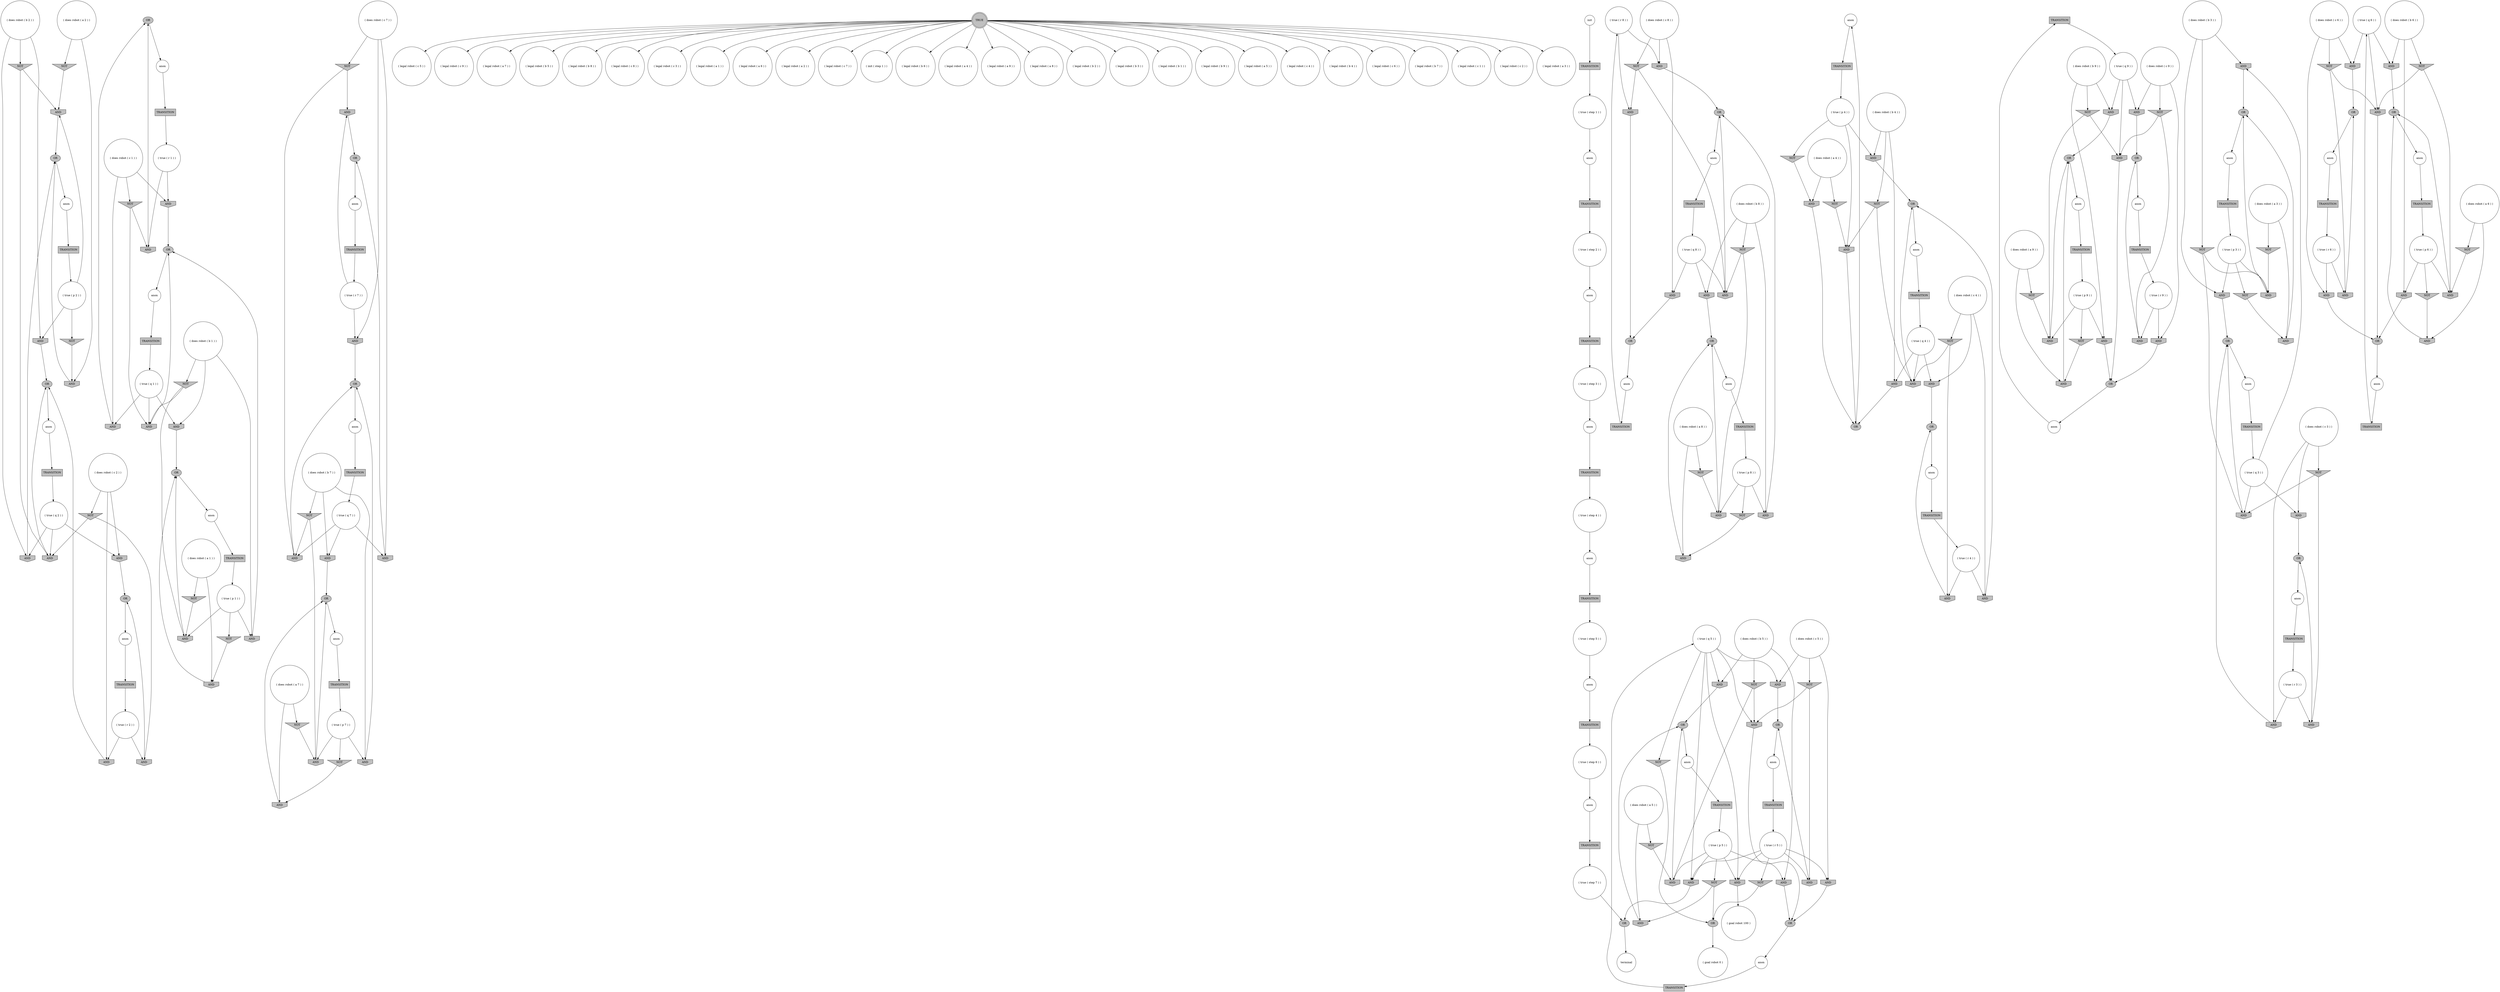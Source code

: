 digraph propNet
{
	"@2c8210fc"[shape=circle, style= filled, fillcolor=white, label="( does robot ( b 2 ) )"]; "@2c8210fc"->"@f292738"; "@2c8210fc"->"@2dabcea"; "@2c8210fc"->"@37c3432a"; 
	"@19aa5882"[shape=ellipse, style= filled, fillcolor=grey, label="OR"]; "@19aa5882"->"@7e98cbf7"; 
	"@24442c76"[shape=invhouse, style= filled, fillcolor=grey, label="AND"]; "@24442c76"->"@45c81ac0"; 
	"@5dd6c336"[shape=circle, style= filled, fillcolor=white, label="( legal robot ( c 5 ) )"]; 
	"@36e3fd79"[shape=circle, style= filled, fillcolor=white, label="anon"]; "@36e3fd79"->"@44091520"; 
	"@6f628b8d"[shape=invtriangle, style= filled, fillcolor=grey, label="NOT"]; "@6f628b8d"->"@2eb80f1c"; 
	"@659e733e"[shape=circle, style= filled, fillcolor=white, label="( does robot ( a 1 ) )"]; "@659e733e"->"@1ec3362f"; "@659e733e"->"@5a01f91"; 
	"@41ed54a0"[shape=circle, style= filled, fillcolor=white, label="( true ( r 8 ) )"]; "@41ed54a0"->"@308a1f38"; "@41ed54a0"->"@2206270b"; 
	"@6ea85b4"[shape=invtriangle, style= filled, fillcolor=grey, label="NOT"]; "@6ea85b4"->"@eefeff8"; 
	"@39849daf"[shape=circle, style= filled, fillcolor=white, label="anon"]; "@39849daf"->"@2a47b35d"; 
	"@107aa187"[shape=circle, style= filled, fillcolor=white, label="( does robot ( c 1 ) )"]; "@107aa187"->"@66869470"; "@107aa187"->"@6302ae84"; "@107aa187"->"@ff21056"; 
	"@6d1e7cc6"[shape=circle, style= filled, fillcolor=white, label="( legal robot ( c 9 ) )"]; 
	"@7d9ccb73"[shape=box, style= filled, fillcolor=grey, label="TRANSITION"]; "@7d9ccb73"->"@6d854b38"; 
	"@20edbca8"[shape=ellipse, style= filled, fillcolor=grey, label="OR"]; "@20edbca8"->"@57fcca7b"; 
	"@87b7b11"[shape=invtriangle, style= filled, fillcolor=grey, label="NOT"]; "@87b7b11"->"@62cc9d70"; 
	"@67384a6a"[shape=invhouse, style= filled, fillcolor=grey, label="AND"]; "@67384a6a"->"@49e4585"; 
	"@4d7c6bf"[shape=ellipse, style= filled, fillcolor=grey, label="OR"]; "@4d7c6bf"->"@72392814"; 
	"@66869470"[shape=invhouse, style= filled, fillcolor=grey, label="AND"]; "@66869470"->"@19aa5882"; 
	"@73983ad7"[shape=invtriangle, style= filled, fillcolor=grey, label="NOT"]; "@73983ad7"->"@f3f348b"; 
	"@6302ae84"[shape=invtriangle, style= filled, fillcolor=grey, label="NOT"]; "@6302ae84"->"@54be8c3e"; "@6302ae84"->"@450f8ee4"; 
	"@681a791f"[shape=circle, style= filled, fillcolor=white, label="( legal robot ( a 7 ) )"]; 
	"@2f984f7d"[shape=invhouse, style= filled, fillcolor=grey, label="AND"]; "@2f984f7d"->"@318c69a9"; 
	"@40f12b72"[shape=box, style= filled, fillcolor=grey, label="TRANSITION"]; "@40f12b72"->"@453f0a8"; 
	"@698f352"[shape=invhouse, style= filled, fillcolor=grey, label="AND"]; "@698f352"->"@4f7f1d92"; 
	"@43277a30"[shape=box, style= filled, fillcolor=grey, label="TRANSITION"]; "@43277a30"->"@77c30993"; 
	"@40d1e07c"[shape=circle, style= filled, fillcolor=white, label="anon"]; "@40d1e07c"->"@1e34f445"; 
	"@347cb44d"[shape=circle, style= filled, fillcolor=white, label="anon"]; "@347cb44d"->"@3a15da7d"; 
	"@24db14d4"[shape=invhouse, style= filled, fillcolor=grey, label="AND"]; "@24db14d4"->"@4b33f6dd"; 
	"@32487ae0"[shape=circle, style= filled, fillcolor=white, label="( true ( q 6 ) )"]; "@32487ae0"->"@3341b736"; "@32487ae0"->"@c303a60"; "@32487ae0"->"@6a095b8a"; 
	"@7dc8f91e"[shape=circle, style= filled, fillcolor=white, label="anon"]; "@7dc8f91e"->"@56b18494"; 
	"@6177060f"[shape=ellipse, style= filled, fillcolor=grey, label="OR"]; "@6177060f"->"@4d2ef4c6"; 
	"@49b29f80"[shape=circle, style= filled, fillcolor=white, label="( legal robot ( b 5 ) )"]; 
	"@1639d811"[shape=invtriangle, style= filled, fillcolor=grey, label="NOT"]; "@1639d811"->"@2f984f7d"; "@1639d811"->"@5a0eddac"; 
	"@22489c42"[shape=invhouse, style= filled, fillcolor=grey, label="AND"]; "@22489c42"->"@67214626"; 
	"@73e492d8"[shape=invhouse, style= filled, fillcolor=grey, label="AND"]; "@73e492d8"->"@15517e5e"; 
	"@962e703"[shape=circle, style= filled, fillcolor=white, label="( true ( q 5 ) )"]; "@962e703"->"@73e492d8"; "@962e703"->"@127f2261"; "@962e703"->"@12e90e23"; "@962e703"->"@68e0ada6"; "@962e703"->"@6c98a8b8"; "@962e703"->"@218c6982"; 
	"@78ecf608"[shape=circle, style= filled, fillcolor=white, label="( true ( r 6 ) )"]; "@78ecf608"->"@70b11164"; "@78ecf608"->"@706ee404"; 
	"@55ad6c98"[shape=circle, style= filled, fillcolor=white, label="( true ( step 4 ) )"]; "@55ad6c98"->"@4e6d670a"; 
	"@4a9b601d"[shape=invtriangle, style= filled, fillcolor=grey, label="NOT"]; "@4a9b601d"->"@1ec3362f"; 
	"@655e3dc4"[shape=circle, style= filled, fillcolor=white, label="anon"]; "@655e3dc4"->"@132cd8d4"; 
	"@56cdd54e"[shape=invhouse, style= filled, fillcolor=grey, label="AND"]; "@56cdd54e"->"@163fc47c"; 
	"@7446a09b"[shape=box, style= filled, fillcolor=grey, label="TRANSITION"]; "@7446a09b"->"@1bd97d0d"; 
	"@41697023"[shape=circle, style= filled, fillcolor=white, label="( does robot ( c 3 ) )"]; "@41697023"->"@71412b61"; "@41697023"->"@622f996f"; "@41697023"->"@7fefa490"; 
	"@44091520"[shape=box, style= filled, fillcolor=grey, label="TRANSITION"]; "@44091520"->"@7c514f7f"; 
	"@72a60191"[shape=invtriangle, style= filled, fillcolor=grey, label="NOT"]; "@72a60191"->"@70b11164"; "@72a60191"->"@3341b736"; 
	"@132cd8d4"[shape=box, style= filled, fillcolor=grey, label="TRANSITION"]; "@132cd8d4"->"@55ad6c98"; 
	"@661e937f"[shape=invtriangle, style= filled, fillcolor=grey, label="NOT"]; "@661e937f"->"@6165ab39"; "@661e937f"->"@5a388c74"; 
	"@140fbbbc"[shape=invhouse, style= filled, fillcolor=grey, label="AND"]; "@140fbbbc"->"@4ab4faeb"; 
	"@5454570a"[shape=circle, style= filled, fillcolor=white, label="anon"]; "@5454570a"->"@43277a30"; 
	"@6360f5bf"[shape=circle, style= filled, fillcolor=white, label="( does robot ( c 6 ) )"]; "@6360f5bf"->"@706ee404"; "@6360f5bf"->"@c303a60"; "@6360f5bf"->"@72a60191"; 
	"@1c4c94e5"[shape=invhouse, style= filled, fillcolor=grey, label="AND"]; "@1c4c94e5"->"@7f8837f1"; 
	"@6487cd5c"[shape=invhouse, style= filled, fillcolor=grey, label="AND"]; "@6487cd5c"->"@7f8837f1"; 
	"@44285d14"[shape=invhouse, style= filled, fillcolor=grey, label="AND"]; "@44285d14"->"@45c81ac0"; 
	"@3d360c93"[shape=ellipse, style= filled, fillcolor=grey, label="OR"]; "@3d360c93"->"@2773a64a"; 
	"@540e1666"[shape=circle, style= filled, fillcolor=white, label="terminal"]; 
	"@450f8ee4"[shape=invhouse, style= filled, fillcolor=grey, label="AND"]; "@450f8ee4"->"@19aa5882"; 
	"@786167d"[shape=invhouse, style= filled, fillcolor=grey, label="AND"]; "@786167d"->"@67673a2"; 
	"@6212f195"[shape=circle, style= filled, fillcolor=white, label="( legal robot ( b 8 ) )"]; 
	"@6c91e321"[shape=circle, style= filled, fillcolor=white, label="( legal robot ( c 8 ) )"]; 
	"@5170a650"[shape=box, style= filled, fillcolor=grey, label="TRANSITION"]; "@5170a650"->"@59cc5d23"; 
	"@629a99eb"[shape=circle, style= filled, fillcolor=white, label="( legal robot ( c 3 ) )"]; 
	"@ba3bc8c"[shape=circle, style= filled, fillcolor=white, label="( legal robot ( a 1 ) )"]; 
	"@4e6d670a"[shape=circle, style= filled, fillcolor=white, label="anon"]; "@4e6d670a"->"@195b6aad"; 
	"@48da5bc0"[shape=box, style= filled, fillcolor=grey, label="TRANSITION"]; "@48da5bc0"->"@d7b79a6"; 
	"@13ced821"[shape=invtriangle, style= filled, fillcolor=grey, label="NOT"]; "@13ced821"->"@70cf68af"; 
	"@7c514f7f"[shape=circle, style= filled, fillcolor=white, label="( true ( step 7 ) )"]; "@7c514f7f"->"@6912d7ae"; 
	"@c4ce427"[shape=circle, style= filled, fillcolor=white, label="( true ( r 2 ) )"]; "@c4ce427"->"@3f7aa2a8"; "@c4ce427"->"@6491cf0b"; 
	"@642726b2"[shape=circle, style= filled, fillcolor=white, label="( legal robot ( a 6 ) )"]; 
	"@6fe30af"[shape=ellipse, style= filled, fillcolor=grey, label="OR"]; "@6fe30af"->"@1a2e34bf"; 
	"@2d9845fb"[shape=circle, style= filled, fillcolor=white, label="( legal robot ( a 2 ) )"]; 
	"@5dd183b7"[shape=circle, style= filled, fillcolor=white, label="( does robot ( b 7 ) )"]; "@5dd183b7"->"@661e937f"; "@5dd183b7"->"@722e242b"; "@5dd183b7"->"@6487cd5c"; 
	"@72392814"[shape=circle, style= filled, fillcolor=white, label="anon"]; "@72392814"->"@40f12b72"; 
	"@314585"[shape=box, style= filled, fillcolor=grey, label="TRANSITION"]; "@314585"->"@6e3e28"; 
	"@7f162a9c"[shape=invtriangle, style= filled, fillcolor=grey, label="NOT"]; "@7f162a9c"->"@847a8f3"; "@7f162a9c"->"@3341b736"; 
	"@447bbfb8"[shape=invhouse, style= filled, fillcolor=grey, label="AND"]; "@447bbfb8"->"@4b33f6dd"; 
	"@65c2fee"[shape=circle, style= filled, fillcolor=white, label="( true ( step 6 ) )"]; "@65c2fee"->"@36e3fd79"; 
	"@706ee404"[shape=invhouse, style= filled, fillcolor=grey, label="AND"]; "@706ee404"->"@4ab4faeb"; 
	"@21ce9f9d"[shape=circle, style= filled, fillcolor=white, label="anon"]; "@21ce9f9d"->"@22cb1edc"; 
	"@3ab6f7f5"[shape=box, style= filled, fillcolor=grey, label="TRANSITION"]; "@3ab6f7f5"->"@7c4f8358"; 
	"@f3f348b"[shape=invhouse, style= filled, fillcolor=grey, label="AND"]; "@f3f348b"->"@67214626"; 
	"@307b56e"[shape=invhouse, style= filled, fillcolor=grey, label="AND"]; "@307b56e"->"@318c69a9"; 
	"@40944dbd"[shape=circle, style= filled, fillcolor=white, label="anon"]; "@40944dbd"->"@6dabcd9b"; 
	"@5c48cd13"[shape=circle, style= filled, fillcolor=white, label="( true ( step 5 ) )"]; "@5c48cd13"->"@6b033450"; 
	"@77bdbf9d"[shape=box, style= filled, fillcolor=grey, label="TRANSITION"]; "@77bdbf9d"->"@594560cf"; 
	"@487bd46a"[shape=ellipse, style= filled, fillcolor=grey, label="OR"]; "@487bd46a"->"@39b6a053"; 
	"@29f2588"[shape=circle, style= filled, fillcolor=white, label="( true ( p 5 ) )"]; "@29f2588"->"@1441c977"; "@29f2588"->"@127f2261"; "@29f2588"->"@12e90e23"; "@29f2588"->"@6080669d"; "@29f2588"->"@457414c8"; 
	"@218c6982"[shape=invhouse, style= filled, fillcolor=grey, label="AND"]; "@218c6982"->"@7860e390"; 
	"@54c707c1"[shape=box, style= filled, fillcolor=grey, label="TRANSITION"]; "@54c707c1"->"@57a3eab6"; 
	"@24ec42e0"[shape=circle, style= filled, fillcolor=white, label="( does robot ( a 8 ) )"]; "@24ec42e0"->"@62cc9d70"; "@24ec42e0"->"@131a9310"; 
	"@4d2ef4c6"[shape=circle, style= filled, fillcolor=white, label="anon"]; "@4d2ef4c6"->"@304a0ac5"; 
	"@6912d7ae"[shape=ellipse, style= filled, fillcolor=grey, label="OR"]; "@6912d7ae"->"@540e1666"; 
	"@70b11164"[shape=invhouse, style= filled, fillcolor=grey, label="AND"]; "@70b11164"->"@3d360c93"; 
	"@76086988"[shape=invtriangle, style= filled, fillcolor=grey, label="NOT"]; "@76086988"->"@22489c42"; "@76086988"->"@3fd83cf4"; 
	"@226e8504"[shape=circle, style= filled, fillcolor=white, label="anon"]; "@226e8504"->"@54c707c1"; 
	"@847a8f3"[shape=invhouse, style= filled, fillcolor=grey, label="AND"]; "@847a8f3"->"@35fb2ef9"; 
	"@4810f0a0"[shape=circle, style= filled, fillcolor=white, label="anon"]; "@4810f0a0"->"@70bb6255"; 
	"@209daa17"[shape=circle, style= filled, fillcolor=white, label="( true ( r 4 ) )"]; "@209daa17"->"@2583d260"; "@209daa17"->"@67384a6a"; 
	"@195b6aad"[shape=box, style= filled, fillcolor=grey, label="TRANSITION"]; "@195b6aad"->"@5c48cd13"; 
	"@5e20dcb7"[shape=invtriangle, style= filled, fillcolor=grey, label="NOT"]; "@5e20dcb7"->"@3f7aa2a8"; "@5e20dcb7"->"@1a21b97e"; 
	"@6d7ffbf"[shape=invtriangle, style= filled, fillcolor=grey, label="NOT"]; "@6d7ffbf"->"@54be8c3e"; "@6d7ffbf"->"@4ed7581b"; 
	"@57fcca7b"[shape=circle, style= filled, fillcolor=white, label="anon"]; "@57fcca7b"->"@7d9ccb73"; 
	"@10731f3f"[shape=circle, style= filled, fillcolor=white, label="( does robot ( b 4 ) )"]; "@10731f3f"->"@76086988"; "@10731f3f"->"@cf546f8"; "@10731f3f"->"@23b6c184"; 
	"@5dd41318"[shape=circle, style= filled, fillcolor=white, label="( true ( r 5 ) )"]; "@5dd41318"->"@c07bacb"; "@5dd41318"->"@127f2261"; "@5dd41318"->"@12e90e23"; "@5dd41318"->"@48fafd42"; "@5dd41318"->"@144f3ba2"; 
	"@18a4edc4"[shape=circle, style= filled, fillcolor=white, label="( true ( p 6 ) )"]; "@18a4edc4"->"@140fbbbc"; "@18a4edc4"->"@13ced821"; "@18a4edc4"->"@847a8f3"; 
	"@654f5021"[shape=box, style= filled, fillcolor=grey, label="TRANSITION"]; "@654f5021"->"@65c2fee"; 
	"@5a388c74"[shape=invhouse, style= filled, fillcolor=grey, label="AND"]; "@5a388c74"->"@7f8837f1"; 
	"@ff21056"[shape=invhouse, style= filled, fillcolor=grey, label="AND"]; "@ff21056"->"@dbb205a"; 
	"@74d8c3ee"[shape=box, style= filled, fillcolor=grey, label="TRANSITION"]; "@74d8c3ee"->"@5dd41318"; 
	"@41d47f59"[shape=circle, style= filled, fillcolor=white, label="( legal robot ( c 7 ) )"]; 
	"@23b6c184"[shape=invhouse, style= filled, fillcolor=grey, label="AND"]; "@23b6c184"->"@67214626"; 
	"@228917a2"[shape=ellipse, style= filled, fillcolor=grey, label="OR"]; "@228917a2"->"@566e9e64"; 
	"@64428527"[shape=circle, style= filled, fillcolor=white, label="anon"]; "@64428527"->"@7446a09b"; 
	"@32e62121"[shape=circle, style= filled, fillcolor=white, label="anon"]; "@32e62121"->"@56ce3b62"; 
	"@5c232697"[shape=invhouse, style= filled, fillcolor=grey, label="AND"]; "@5c232697"->"@4d7c6bf"; 
	"@1bd97d0d"[shape=circle, style= filled, fillcolor=white, label="( true ( p 1 ) )"]; "@1bd97d0d"->"@4a9b601d"; "@1bd97d0d"->"@4ed7581b"; "@1bd97d0d"->"@1a005861"; 
	"@45c81ac0"[shape=ellipse, style= filled, fillcolor=grey, label="OR"]; "@45c81ac0"->"@5454570a"; 
	"@71fc3828"[shape=invhouse, style= filled, fillcolor=grey, label="AND"]; "@71fc3828"->"@318c69a9"; 
	"@3b500efd"[shape=invhouse, style= filled, fillcolor=grey, label="AND"]; "@3b500efd"->"@4b33f6dd"; 
	"@6dabcd9b"[shape=box, style= filled, fillcolor=grey, label="TRANSITION"]; "@6dabcd9b"->"@5082277"; 
	"@155b6116"[shape=invhouse, style= filled, fillcolor=grey, label="AND"]; "@155b6116"->"@4f7f1d92"; 
	"@549ad840"[shape=circle, style= filled, fillcolor=white, label="( does robot ( a 9 ) )"]; "@549ad840"->"@1eb7d25"; "@549ad840"->"@71fc3828"; 
	"@4b7d03c5"[shape=circle, style= filled, fillcolor=white, label="( init ( step 1 ) )"]; 
	"@315863e4"[shape=invtriangle, style= filled, fillcolor=grey, label="NOT"]; "@315863e4"->"@155b6116"; "@315863e4"->"@2206270b"; 
	"@6080669d"[shape=invhouse, style= filled, fillcolor=grey, label="AND"]; "@6080669d"->"@15517e5e"; 
	"@29eb0cd0"[shape=circle, style= filled, fillcolor=white, label="anon"]; "@29eb0cd0"->"@4a6f19d5"; 
	"@388aaff4"[shape=circle, style= filled, fillcolor=white, label="( true ( p 9 ) )"]; "@388aaff4"->"@4ec1429c"; "@388aaff4"->"@2f984f7d"; "@388aaff4"->"@64811e10"; 
	"@3cbe7667"[shape=invhouse, style= filled, fillcolor=grey, label="AND"]; "@3cbe7667"->"@49e4585"; 
	"@5e1558dc"[shape=circle, style= filled, fillcolor=white, label="( legal robot ( b 6 ) )"]; 
	"@70bb6255"[shape=box, style= filled, fillcolor=grey, label="TRANSITION"]; "@70bb6255"->"@35f6ef01"; 
	"@5025bd56"[shape=ellipse, style= filled, fillcolor=grey, label="OR"]; "@5025bd56"->"@5db18235"; 
	"@14b5d05b"[shape=invtriangle, style= filled, fillcolor=grey, label="NOT"]; "@14b5d05b"->"@56cdd54e"; 
	"@7c4f8358"[shape=circle, style= filled, fillcolor=white, label="( true ( q 4 ) )"]; "@7c4f8358"->"@3cbe7667"; "@7c4f8358"->"@3fd83cf4"; "@7c4f8358"->"@23b6c184"; 
	"@4aa193fe"[shape=circle, style= filled, fillcolor=white, label="anon"]; "@4aa193fe"->"@4950b45a"; 
	"@4d092447"[shape=box, style= filled, fillcolor=grey, label="TRANSITION"]; "@4d092447"->"@4e1d2b8e"; 
	"@7c40627c"[shape=circle, style= filled, fillcolor=white, label="( does robot ( c 9 ) )"]; "@7c40627c"->"@7746df77"; "@7c40627c"->"@784e8edc"; "@7c40627c"->"@6701fa9e"; 
	"@53786b79"[shape=circle, style= filled, fillcolor=white, label="( does robot ( b 1 ) )"]; "@53786b79"->"@6d7ffbf"; "@53786b79"->"@1a005861"; "@53786b79"->"@feeb372"; 
	"@cf546f8"[shape=invhouse, style= filled, fillcolor=grey, label="AND"]; "@cf546f8"->"@5025bd56"; 
	"@7c82a13a"[shape=circle, style= filled, fillcolor=white, label="( legal robot ( a 4 ) )"]; 
	"@15517e5e"[shape=ellipse, style= filled, fillcolor=grey, label="OR"]; "@15517e5e"->"@193f5841"; 
	"@2206179e"[shape=circle, style= filled, fillcolor=white, label="( legal robot ( a 9 ) )"]; 
	"@6964130"[shape=ellipse, style= filled, fillcolor=grey, label="OR"]; "@6964130"->"@7291b9b0"; 
	"@77479ef9"[shape=circle, style= filled, fillcolor=white, label="( does robot ( b 6 ) )"]; "@77479ef9"->"@140fbbbc"; "@77479ef9"->"@7f162a9c"; "@77479ef9"->"@6a095b8a"; 
	"@2a47b35d"[shape=box, style= filled, fillcolor=grey, label="TRANSITION"]; "@2a47b35d"->"@4d0ac2a3"; 
	"@49e4585"[shape=ellipse, style= filled, fillcolor=grey, label="OR"]; "@49e4585"->"@32e62121"; 
	"@2a4bd173"[shape=invhouse, style= filled, fillcolor=grey, label="AND"]; "@2a4bd173"->"@228917a2"; 
	"@4ab4faeb"[shape=ellipse, style= filled, fillcolor=grey, label="OR"]; "@4ab4faeb"->"@2fc5809e"; 
	"@127f2261"[shape=invhouse, style= filled, fillcolor=grey, label="AND"]; "@127f2261"->"@288e85b5"; 
	"@7fefa490"[shape=invhouse, style= filled, fillcolor=grey, label="AND"]; "@7fefa490"->"@10fa706d"; 
	"@131a9310"[shape=invtriangle, style= filled, fillcolor=grey, label="NOT"]; "@131a9310"->"@3b34c0a6"; 
	"@2aaf914c"[shape=circle, style= filled, fillcolor=white, label="( legal robot ( a 8 ) )"]; 
	"@7860e390"[shape=ellipse, style= filled, fillcolor=grey, label="OR"]; "@7860e390"->"@20fc40ae"; 
	"@67214626"[shape=ellipse, style= filled, fillcolor=grey, label="OR"]; "@67214626"->"@39849daf"; 
	"@144f3ba2"[shape=invhouse, style= filled, fillcolor=grey, label="AND"]; "@144f3ba2"->"@7860e390"; 
	"@6c6c2a78"[shape=circle, style= filled, fillcolor=white, label="( does robot ( c 8 ) )"]; "@6c6c2a78"->"@308a1f38"; "@6c6c2a78"->"@2a4bd173"; "@6c6c2a78"->"@315863e4"; 
	"@6e05b24c"[shape=circle, style= filled, fillcolor=white, label="( legal robot ( b 2 ) )"]; 
	"@193f5841"[shape=circle, style= filled, fillcolor=white, label="anon"]; "@193f5841"->"@69a18ee2"; 
	"@622f996f"[shape=invhouse, style= filled, fillcolor=grey, label="AND"]; "@622f996f"->"@30db95a1"; 
	"@2206270b"[shape=invhouse, style= filled, fillcolor=grey, label="AND"]; "@2206270b"->"@228917a2"; 
	"@77c30993"[shape=circle, style= filled, fillcolor=white, label="( true ( r 7 ) )"]; "@77c30993"->"@24442c76"; "@77c30993"->"@1c4c94e5"; 
	"@3341b736"[shape=invhouse, style= filled, fillcolor=grey, label="AND"]; "@3341b736"->"@4ab4faeb"; 
	"@35ad093c"[shape=circle, style= filled, fillcolor=white, label="( does robot ( b 8 ) )"]; "@35ad093c"->"@5c232697"; "@35ad093c"->"@698f352"; "@35ad093c"->"@73395dab"; 
	"@5a01f91"[shape=invtriangle, style= filled, fillcolor=grey, label="NOT"]; "@5a01f91"->"@4ed7581b"; 
	"@2af4ca49"[shape=circle, style= filled, fillcolor=white, label="( true ( step 3 ) )"]; "@2af4ca49"->"@655e3dc4"; 
	"@6d8f729c"[shape=circle, style= filled, fillcolor=white, label="( does robot ( a 5 ) )"]; "@6d8f729c"->"@64ad97f5"; "@6d8f729c"->"@786167d"; 
	"@45570f5c"[shape=box, style= filled, fillcolor=grey, label="TRANSITION"]; "@45570f5c"->"@388aaff4"; 
	"@c07bacb"[shape=invtriangle, style= filled, fillcolor=grey, label="NOT"]; "@c07bacb"->"@6fe30af"; 
	"@22cb1edc"[shape=box, style= filled, fillcolor=grey, label="TRANSITION"]; "@22cb1edc"->"@2af4ca49"; 
	"@2fc5809e"[shape=circle, style= filled, fillcolor=white, label="anon"]; "@2fc5809e"->"@20773d03"; 
	"@3fd83cf4"[shape=invhouse, style= filled, fillcolor=grey, label="AND"]; "@3fd83cf4"->"@5025bd56"; 
	"@6701fa9e"[shape=invtriangle, style= filled, fillcolor=grey, label="NOT"]; "@6701fa9e"->"@32eccfe7"; "@6701fa9e"->"@5a0eddac"; 
	"@20fc40ae"[shape=circle, style= filled, fillcolor=white, label="anon"]; "@20fc40ae"->"@74d8c3ee"; 
	"@feeb372"[shape=invhouse, style= filled, fillcolor=grey, label="AND"]; "@feeb372"->"@5eea3cdf"; 
	"@3d57211f"[shape=invhouse, style= filled, fillcolor=grey, label="AND"]; "@3d57211f"->"@6177060f"; 
	"@457414c8"[shape=invhouse, style= filled, fillcolor=grey, label="AND"]; "@457414c8"->"@67673a2"; 
	"@6e3e28"[shape=circle, style= filled, fillcolor=white, label="( true ( r 1 ) )"]; "@6e3e28"->"@450f8ee4"; "@6e3e28"->"@ff21056"; 
	"@54be8c3e"[shape=invhouse, style= filled, fillcolor=grey, label="AND"]; "@54be8c3e"->"@dbb205a"; 
	"@3f7aa2a8"[shape=invhouse, style= filled, fillcolor=grey, label="AND"]; "@3f7aa2a8"->"@6177060f"; 
	"@288e85b5"[shape=circle, style= filled, fillcolor=white, label="( goal robot 100 )"]; 
	"@3241b635"[shape=invhouse, style= filled, fillcolor=grey, label="AND"]; "@3241b635"->"@30db95a1"; 
	"@68e0ada6"[shape=invtriangle, style= filled, fillcolor=grey, label="NOT"]; "@68e0ada6"->"@6fe30af"; 
	"@3d484a8a"[shape=invtriangle, style= filled, fillcolor=grey, label="NOT"]; "@3d484a8a"->"@3b500efd"; 
	"@6155035a"[shape=invtriangle, style= filled, fillcolor=grey, label="NOT"]; "@6155035a"->"@73e492d8"; "@6155035a"->"@144f3ba2"; 
	"@448d5a91"[shape=circle, style= filled, fillcolor=white, label="( does robot ( a 7 ) )"]; "@448d5a91"->"@1c3508c0"; "@448d5a91"->"@eefeff8"; 
	"@5eea3cdf"[shape=ellipse, style= filled, fillcolor=grey, label="OR"]; "@5eea3cdf"->"@64428527"; 
	"@37c2ec05"[shape=circle, style= filled, fillcolor=white, label="( legal robot ( b 3 ) )"]; 
	"@7fe5c339"[shape=invtriangle, style= filled, fillcolor=grey, label="NOT"]; "@7fe5c339"->"@73e492d8"; "@7fe5c339"->"@457414c8"; 
	"@2b071e12"[shape=circle, style= filled, fillcolor=white, label="( does robot ( c 4 ) )"]; "@2b071e12"->"@3cbe7667"; "@2b071e12"->"@2583d260"; "@2b071e12"->"@604745cf"; 
	"@40d38976"[shape=circle, style= filled, fillcolor=white, label="( does robot ( b 5 ) )"]; "@40d38976"->"@7fe5c339"; "@40d38976"->"@6080669d"; "@40d38976"->"@6c98a8b8"; 
	"@6c98a8b8"[shape=invhouse, style= filled, fillcolor=grey, label="AND"]; "@6c98a8b8"->"@67673a2"; 
	"@604745cf"[shape=invtriangle, style= filled, fillcolor=grey, label="NOT"]; "@604745cf"->"@3fd83cf4"; "@604745cf"->"@67384a6a"; 
	"@4a6f19d5"[shape=box, style= filled, fillcolor=grey, label="TRANSITION"]; "@4a6f19d5"->"@442982d8"; 
	"@2f6a23cf"[shape=circle, style= filled, fillcolor=white, label="( does robot ( c 5 ) )"]; "@2f6a23cf"->"@48fafd42"; "@2f6a23cf"->"@6155035a"; "@2f6a23cf"->"@218c6982"; 
	"@73395dab"[shape=invtriangle, style= filled, fillcolor=grey, label="NOT"]; "@73395dab"->"@155b6116"; "@73395dab"->"@3b34c0a6"; 
	"@1c04ec59"[shape=circle, style= filled, fillcolor=white, label="( does robot ( c 7 ) )"]; "@1c04ec59"->"@738d56e"; "@1c04ec59"->"@1c4c94e5"; "@1c04ec59"->"@44285d14"; 
	"@6a0d9205"[shape=circle, style= filled, fillcolor=white, label="anon"]; "@6a0d9205"->"@425113f0"; 
	"@5a9b774e"[shape=circle, style= filled, fillcolor=white, label="( does robot ( a 2 ) )"]; "@5a9b774e"->"@2eb80f1c"; "@5a9b774e"->"@14b5d05b"; 
	"@2dabcea"[shape=invhouse, style= filled, fillcolor=grey, label="AND"]; "@2dabcea"->"@5dedb45"; 
	"@39b6a053"[shape=circle, style= filled, fillcolor=white, label="anon"]; "@39b6a053"->"@5170a650"; 
	"@6491cf0b"[shape=invhouse, style= filled, fillcolor=grey, label="AND"]; "@6491cf0b"->"@5dedb45"; 
	"@1a21b97e"[shape=invhouse, style= filled, fillcolor=grey, label="AND"]; "@1a21b97e"->"@5dedb45"; 
	"@1c3508c0"[shape=invtriangle, style= filled, fillcolor=grey, label="NOT"]; "@1c3508c0"->"@6165ab39"; 
	"@69a18ee2"[shape=box, style= filled, fillcolor=grey, label="TRANSITION"]; "@69a18ee2"->"@962e703"; 
	"@2523defe"[shape=invhouse, style= filled, fillcolor=grey, label="AND"]; "@2523defe"->"@30db95a1"; 
	"@35f6ef01"[shape=circle, style= filled, fillcolor=white, label="( true ( q 7 ) )"]; "@35f6ef01"->"@722e242b"; "@35f6ef01"->"@44285d14"; "@35f6ef01"->"@5a388c74"; 
	"@56ce3b62"[shape=box, style= filled, fillcolor=grey, label="TRANSITION"]; "@56ce3b62"->"@209daa17"; 
	"@64ad97f5"[shape=invtriangle, style= filled, fillcolor=grey, label="NOT"]; "@64ad97f5"->"@457414c8"; 
	"@3fc66ec7"[shape=circle, style= filled, fillcolor=white, label="( legal robot ( b 1 ) )"]; 
	"@37fcd402"[shape=circle, style= filled, fillcolor=white, label="( legal robot ( b 9 ) )"]; 
	"@465da37c"[shape=circle, style= filled, fillcolor=white, label="( legal robot ( a 5 ) )"]; 
	"@5082277"[shape=circle, style= filled, fillcolor=white, label="( true ( p 3 ) )"]; "@5082277"->"@2523defe"; "@5082277"->"@3b500efd"; "@5082277"->"@3219ee8a"; 
	"@3219ee8a"[shape=invtriangle, style= filled, fillcolor=grey, label="NOT"]; "@3219ee8a"->"@447bbfb8"; 
	"@784e8edc"[shape=invhouse, style= filled, fillcolor=grey, label="AND"]; "@784e8edc"->"@6964130"; 
	"@1eb7d25"[shape=invtriangle, style= filled, fillcolor=grey, label="NOT"]; "@1eb7d25"->"@2f984f7d"; 
	"@dbb205a"[shape=ellipse, style= filled, fillcolor=grey, label="OR"]; "@dbb205a"->"@7848fbc0"; 
	"@d7b79a6"[shape=circle, style= filled, fillcolor=white, label="( true ( q 1 ) )"]; "@d7b79a6"->"@54be8c3e"; "@d7b79a6"->"@66869470"; "@d7b79a6"->"@feeb372"; 
	"@b65091f"[shape=circle, style= filled, fillcolor=white, label="( does robot ( b 9 ) )"]; "@b65091f"->"@1639d811"; "@b65091f"->"@64811e10"; "@b65091f"->"@307b56e"; 
	"@13ef45e0"[shape=circle, style= filled, fillcolor=white, label="( legal robot ( c 4 ) )"]; 
	"@7c92eb86"[shape=circle, style= filled, fillcolor=white, label="( legal robot ( b 4 ) )"]; 
	"@469e0c2d"[shape=circle, style= filled, fillcolor=white, label="( true ( step 1 ) )"]; "@469e0c2d"->"@40d1e07c"; 
	"@20773d03"[shape=box, style= filled, fillcolor=grey, label="TRANSITION"]; "@20773d03"->"@32487ae0"; 
	"@5db18235"[shape=circle, style= filled, fillcolor=white, label="anon"]; "@5db18235"->"@3ab6f7f5"; 
	"@7e98cbf7"[shape=circle, style= filled, fillcolor=white, label="anon"]; "@7e98cbf7"->"@314585"; 
	"@62cc9d70"[shape=invhouse, style= filled, fillcolor=grey, label="AND"]; "@62cc9d70"->"@4d7c6bf"; 
	"@2690ed81"[shape=box, style= filled, fillcolor=grey, label="TRANSITION"]; "@2690ed81"->"@41ed54a0"; 
	"@57a3eab6"[shape=circle, style= filled, fillcolor=white, label="( true ( q 8 ) )"]; "@57a3eab6"->"@155b6116"; "@57a3eab6"->"@2a4bd173"; "@57a3eab6"->"@5c232697"; 
	"@7182c2d9"[shape=doublecircle, style= filled, fillcolor=grey, label="TRUE"]; "@7182c2d9"->"@37c2ec05"; "@7182c2d9"->"@5dd6c336"; "@7182c2d9"->"@4b7d03c5"; "@7182c2d9"->"@3eaa3e5b"; "@7182c2d9"->"@6e05b24c"; "@7182c2d9"->"@5e1558dc"; "@7182c2d9"->"@6d1e7cc6"; "@7182c2d9"->"@6212f195"; "@7182c2d9"->"@6c91e321"; "@7182c2d9"->"@629a99eb"; "@7182c2d9"->"@ba3bc8c"; "@7182c2d9"->"@681a791f"; "@7182c2d9"->"@7c82a13a"; "@7182c2d9"->"@11a4ea4f"; "@7182c2d9"->"@2206179e"; "@7182c2d9"->"@465da37c"; "@7182c2d9"->"@37fcd402"; "@7182c2d9"->"@3fc66ec7"; "@7182c2d9"->"@1ae3e881"; "@7182c2d9"->"@41d47f59"; "@7182c2d9"->"@642726b2"; "@7182c2d9"->"@49b29f80"; "@7182c2d9"->"@2d9845fb"; "@7182c2d9"->"@68b57af1"; "@7182c2d9"->"@3df89785"; "@7182c2d9"->"@13ef45e0"; "@7182c2d9"->"@2aaf914c"; "@7182c2d9"->"@7c92eb86"; 
	"@636f2067"[shape=circle, style= filled, fillcolor=white, label="( true ( p 2 ) )"]; "@636f2067"->"@6f628b8d"; "@636f2067"->"@2dabcea"; "@636f2067"->"@56cdd54e"; 
	"@425113f0"[shape=box, style= filled, fillcolor=grey, label="TRANSITION"]; "@425113f0"->"@233f99af"; 
	"@203c9616"[shape=circle, style= filled, fillcolor=white, label="anon"]; "@203c9616"->"@4d092447"; 
	"@71412b61"[shape=invtriangle, style= filled, fillcolor=grey, label="NOT"]; "@71412b61"->"@3241b635"; "@71412b61"->"@6d87275d"; 
	"@2773a64a"[shape=circle, style= filled, fillcolor=white, label="anon"]; "@2773a64a"->"@58f41393"; 
	"@30db95a1"[shape=ellipse, style= filled, fillcolor=grey, label="OR"]; "@30db95a1"->"@203c9616"; 
	"@dec3c6d"[shape=invtriangle, style= filled, fillcolor=grey, label="NOT"]; "@dec3c6d"->"@22489c42"; 
	"@7f8837f1"[shape=ellipse, style= filled, fillcolor=grey, label="OR"]; "@7f8837f1"->"@4810f0a0"; 
	"@5515c974"[shape=circle, style= filled, fillcolor=white, label="( does robot ( b 3 ) )"]; "@5515c974"->"@2523defe"; "@5515c974"->"@95d0a50"; "@5515c974"->"@24db14d4"; 
	"@40b890dc"[shape=circle, style= filled, fillcolor=white, label="init"]; "@40b890dc"->"@152e7cb6"; 
	"@2583d260"[shape=invhouse, style= filled, fillcolor=grey, label="AND"]; "@2583d260"->"@5025bd56"; 
	"@4ec1429c"[shape=invtriangle, style= filled, fillcolor=grey, label="NOT"]; "@4ec1429c"->"@71fc3828"; 
	"@5dedb45"[shape=ellipse, style= filled, fillcolor=grey, label="OR"]; "@5dedb45"->"@6a0d9205"; 
	"@6d87275d"[shape=invhouse, style= filled, fillcolor=grey, label="AND"]; "@6d87275d"->"@10fa706d"; 
	"@56b18494"[shape=box, style= filled, fillcolor=grey, label="TRANSITION"]; "@56b18494"->"@18a4edc4"; 
	"@174fa0ef"[shape=circle, style= filled, fillcolor=white, label="( does robot ( a 6 ) )"]; "@174fa0ef"->"@70cf68af"; "@174fa0ef"->"@6cceb6dd"; 
	"@5a0eddac"[shape=invhouse, style= filled, fillcolor=grey, label="AND"]; "@5a0eddac"->"@20edbca8"; 
	"@6a095b8a"[shape=invhouse, style= filled, fillcolor=grey, label="AND"]; "@6a095b8a"->"@35fb2ef9"; 
	"@4d0ac2a3"[shape=circle, style= filled, fillcolor=white, label="( true ( p 4 ) )"]; "@4d0ac2a3"->"@73983ad7"; "@4d0ac2a3"->"@22489c42"; "@4d0ac2a3"->"@cf546f8"; 
	"@4f7f1d92"[shape=ellipse, style= filled, fillcolor=grey, label="OR"]; "@4f7f1d92"->"@226e8504"; 
	"@70cf68af"[shape=invhouse, style= filled, fillcolor=grey, label="AND"]; "@70cf68af"->"@35fb2ef9"; 
	"@f292738"[shape=invtriangle, style= filled, fillcolor=grey, label="NOT"]; "@f292738"->"@56cdd54e"; "@f292738"->"@1a21b97e"; 
	"@575c13ef"[shape=circle, style= filled, fillcolor=white, label="( does robot ( c 2 ) )"]; "@575c13ef"->"@6491cf0b"; "@575c13ef"->"@5e20dcb7"; "@575c13ef"->"@3d57211f"; 
	"@1e34f445"[shape=box, style= filled, fillcolor=grey, label="TRANSITION"]; "@1e34f445"->"@7c0cbf92"; 
	"@1a005861"[shape=invhouse, style= filled, fillcolor=grey, label="AND"]; "@1a005861"->"@dbb205a"; 
	"@304a0ac5"[shape=box, style= filled, fillcolor=grey, label="TRANSITION"]; "@304a0ac5"->"@c4ce427"; 
	"@152e7cb6"[shape=box, style= filled, fillcolor=grey, label="TRANSITION"]; "@152e7cb6"->"@469e0c2d"; 
	"@1a2e34bf"[shape=circle, style= filled, fillcolor=white, label="( goal robot 0 )"]; 
	"@68b57af1"[shape=circle, style= filled, fillcolor=white, label="( legal robot ( c 2 ) )"]; 
	"@233f99af"[shape=circle, style= filled, fillcolor=white, label="( true ( q 2 ) )"]; "@233f99af"->"@37c3432a"; "@233f99af"->"@3d57211f"; "@233f99af"->"@1a21b97e"; 
	"@6165ab39"[shape=invhouse, style= filled, fillcolor=grey, label="AND"]; "@6165ab39"->"@487bd46a"; 
	"@738d56e"[shape=invtriangle, style= filled, fillcolor=grey, label="NOT"]; "@738d56e"->"@24442c76"; "@738d56e"->"@5a388c74"; 
	"@318c69a9"[shape=ellipse, style= filled, fillcolor=grey, label="OR"]; "@318c69a9"->"@796cefa8"; 
	"@59cc5d23"[shape=circle, style= filled, fillcolor=white, label="( true ( p 7 ) )"]; "@59cc5d23"->"@6ea85b4"; "@59cc5d23"->"@6165ab39"; "@59cc5d23"->"@6487cd5c"; 
	"@7848fbc0"[shape=circle, style= filled, fillcolor=white, label="anon"]; "@7848fbc0"->"@48da5bc0"; 
	"@3b34c0a6"[shape=invhouse, style= filled, fillcolor=grey, label="AND"]; "@3b34c0a6"->"@4d7c6bf"; 
	"@163fc47c"[shape=ellipse, style= filled, fillcolor=grey, label="OR"]; "@163fc47c"->"@347cb44d"; 
	"@67673a2"[shape=ellipse, style= filled, fillcolor=grey, label="OR"]; "@67673a2"->"@4aa193fe"; 
	"@6d854b38"[shape=circle, style= filled, fillcolor=white, label="( true ( q 9 ) )"]; "@6d854b38"->"@784e8edc"; "@6d854b38"->"@307b56e"; "@6d854b38"->"@5a0eddac"; 
	"@3d4e49a"[shape=circle, style= filled, fillcolor=white, label="( does robot ( a 4 ) )"]; "@3d4e49a"->"@dec3c6d"; "@3d4e49a"->"@f3f348b"; 
	"@4b33f6dd"[shape=ellipse, style= filled, fillcolor=grey, label="OR"]; "@4b33f6dd"->"@40944dbd"; 
	"@12e90e23"[shape=invhouse, style= filled, fillcolor=grey, label="AND"]; "@12e90e23"->"@6912d7ae"; 
	"@c303a60"[shape=invhouse, style= filled, fillcolor=grey, label="AND"]; "@c303a60"->"@3d360c93"; 
	"@442982d8"[shape=circle, style= filled, fillcolor=white, label="( true ( r 3 ) )"]; "@442982d8"->"@622f996f"; "@442982d8"->"@6d87275d"; 
	"@4e1d2b8e"[shape=circle, style= filled, fillcolor=white, label="( true ( q 3 ) )"]; "@4e1d2b8e"->"@7fefa490"; "@4e1d2b8e"->"@3241b635"; "@4e1d2b8e"->"@24db14d4"; 
	"@16381a53"[shape=circle, style= filled, fillcolor=white, label="( does robot ( a 3 ) )"]; "@16381a53"->"@447bbfb8"; "@16381a53"->"@3d484a8a"; 
	"@6cceb6dd"[shape=invtriangle, style= filled, fillcolor=grey, label="NOT"]; "@6cceb6dd"->"@847a8f3"; 
	"@3eaa3e5b"[shape=circle, style= filled, fillcolor=white, label="( legal robot ( c 6 ) )"]; 
	"@566e9e64"[shape=circle, style= filled, fillcolor=white, label="anon"]; "@566e9e64"->"@2690ed81"; 
	"@35fb2ef9"[shape=ellipse, style= filled, fillcolor=grey, label="OR"]; "@35fb2ef9"->"@7dc8f91e"; 
	"@4950b45a"[shape=box, style= filled, fillcolor=grey, label="TRANSITION"]; "@4950b45a"->"@29f2588"; 
	"@10fa706d"[shape=ellipse, style= filled, fillcolor=grey, label="OR"]; "@10fa706d"->"@29eb0cd0"; 
	"@7291b9b0"[shape=circle, style= filled, fillcolor=white, label="anon"]; "@7291b9b0"->"@77bdbf9d"; 
	"@95d0a50"[shape=invtriangle, style= filled, fillcolor=grey, label="NOT"]; "@95d0a50"->"@3241b635"; "@95d0a50"->"@3b500efd"; 
	"@37c3432a"[shape=invhouse, style= filled, fillcolor=grey, label="AND"]; "@37c3432a"->"@163fc47c"; 
	"@2eb80f1c"[shape=invhouse, style= filled, fillcolor=grey, label="AND"]; "@2eb80f1c"->"@163fc47c"; 
	"@32eccfe7"[shape=invhouse, style= filled, fillcolor=grey, label="AND"]; "@32eccfe7"->"@6964130"; 
	"@7c0cbf92"[shape=circle, style= filled, fillcolor=white, label="( true ( step 2 ) )"]; "@7c0cbf92"->"@21ce9f9d"; 
	"@796cefa8"[shape=circle, style= filled, fillcolor=white, label="anon"]; "@796cefa8"->"@45570f5c"; 
	"@453f0a8"[shape=circle, style= filled, fillcolor=white, label="( true ( p 8 ) )"]; "@453f0a8"->"@698f352"; "@453f0a8"->"@87b7b11"; "@453f0a8"->"@3b34c0a6"; 
	"@11a4ea4f"[shape=circle, style= filled, fillcolor=white, label="( legal robot ( b 7 ) )"]; 
	"@48fafd42"[shape=invhouse, style= filled, fillcolor=grey, label="AND"]; "@48fafd42"->"@15517e5e"; 
	"@64811e10"[shape=invhouse, style= filled, fillcolor=grey, label="AND"]; "@64811e10"->"@20edbca8"; 
	"@1ae3e881"[shape=circle, style= filled, fillcolor=white, label="( legal robot ( c 1 ) )"]; 
	"@7746df77"[shape=invhouse, style= filled, fillcolor=grey, label="AND"]; "@7746df77"->"@20edbca8"; 
	"@308a1f38"[shape=invhouse, style= filled, fillcolor=grey, label="AND"]; "@308a1f38"->"@4f7f1d92"; 
	"@1441c977"[shape=invtriangle, style= filled, fillcolor=grey, label="NOT"]; "@1441c977"->"@786167d"; "@1441c977"->"@6fe30af"; 
	"@eefeff8"[shape=invhouse, style= filled, fillcolor=grey, label="AND"]; "@eefeff8"->"@487bd46a"; 
	"@722e242b"[shape=invhouse, style= filled, fillcolor=grey, label="AND"]; "@722e242b"->"@487bd46a"; 
	"@4ed7581b"[shape=invhouse, style= filled, fillcolor=grey, label="AND"]; "@4ed7581b"->"@5eea3cdf"; 
	"@3a15da7d"[shape=box, style= filled, fillcolor=grey, label="TRANSITION"]; "@3a15da7d"->"@636f2067"; 
	"@1ec3362f"[shape=invhouse, style= filled, fillcolor=grey, label="AND"]; "@1ec3362f"->"@5eea3cdf"; 
	"@3df89785"[shape=circle, style= filled, fillcolor=white, label="( legal robot ( a 3 ) )"]; 
	"@58f41393"[shape=box, style= filled, fillcolor=grey, label="TRANSITION"]; "@58f41393"->"@78ecf608"; 
	"@6b033450"[shape=circle, style= filled, fillcolor=white, label="anon"]; "@6b033450"->"@654f5021"; 
	"@594560cf"[shape=circle, style= filled, fillcolor=white, label="( true ( r 9 ) )"]; "@594560cf"->"@7746df77"; "@594560cf"->"@32eccfe7"; 
}